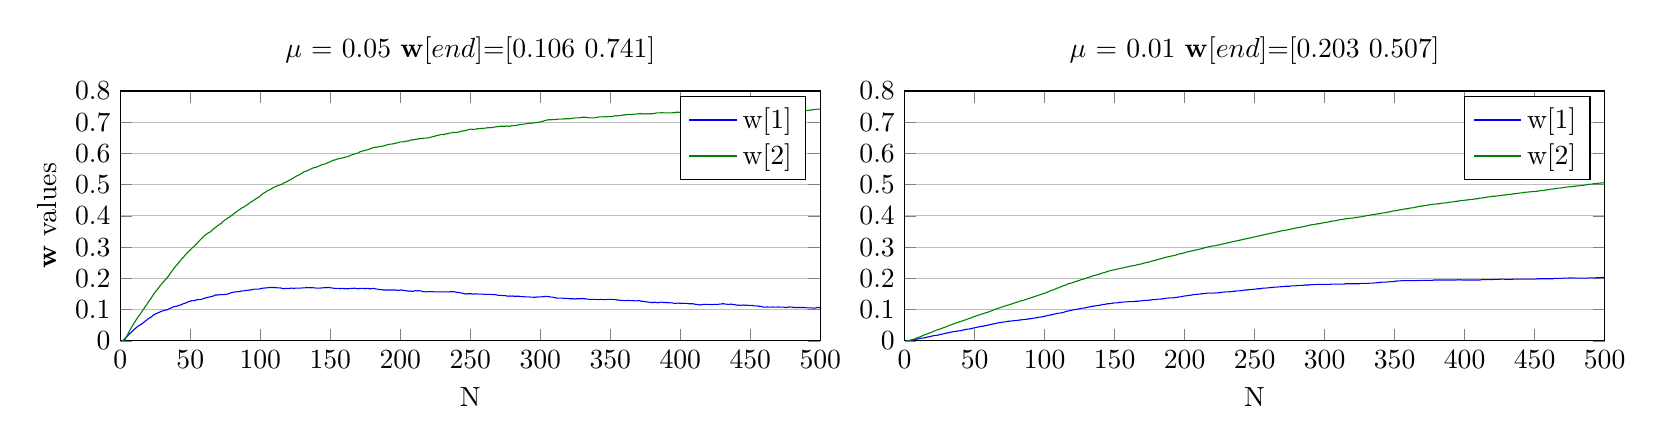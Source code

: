 % This file was created by matlab2tikz v0.4.7 running on MATLAB 8.1.
% Copyright (c) 2008--2014, Nico Schlömer <nico.schloemer@gmail.com>
% All rights reserved.
% Minimal pgfplots version: 1.3
% 
% The latest updates can be retrieved from
%   http://www.mathworks.com/matlabcentral/fileexchange/22022-matlab2tikz
% where you can also make suggestions and rate matlab2tikz.
% 
\begin{tikzpicture}

\begin{axis}[%
width=3.5in,
height=1.25in,
scale only axis,
xmin=0,
xmax=500,
xlabel={N},
ymin=0,
ymax=0.8,
ytick={  0, 0.1, 0.2, 0.3, 0.4, 0.5, 0.6, 0.7, 0.8},
ylabel={$\mathbf{w}$ values},
ymajorgrids,
name=plot1,
title={$\mu$ = 0.05 $\mathbf{w}[end]$=[0.106 0.741]},
legend style={draw=black,fill=white,legend cell align=left}
]
\addplot [color=blue,solid]
  table[row sep=crcr]{1	0\\
2	0\\
3	0.006\\
4	0.011\\
5	0.015\\
6	0.02\\
7	0.024\\
8	0.028\\
9	0.033\\
10	0.037\\
11	0.041\\
12	0.045\\
13	0.048\\
14	0.051\\
15	0.053\\
16	0.057\\
17	0.06\\
18	0.064\\
19	0.067\\
20	0.071\\
21	0.074\\
22	0.076\\
23	0.08\\
24	0.084\\
25	0.086\\
26	0.088\\
27	0.09\\
28	0.092\\
29	0.094\\
30	0.096\\
31	0.097\\
32	0.099\\
33	0.099\\
34	0.101\\
35	0.103\\
36	0.105\\
37	0.107\\
38	0.109\\
39	0.11\\
40	0.111\\
41	0.112\\
42	0.114\\
43	0.115\\
44	0.117\\
45	0.119\\
46	0.12\\
47	0.122\\
48	0.124\\
49	0.126\\
50	0.127\\
51	0.129\\
52	0.129\\
53	0.129\\
54	0.131\\
55	0.132\\
56	0.132\\
57	0.132\\
58	0.133\\
59	0.135\\
60	0.136\\
61	0.138\\
62	0.139\\
63	0.14\\
64	0.141\\
65	0.142\\
66	0.143\\
67	0.145\\
68	0.147\\
69	0.147\\
70	0.147\\
71	0.148\\
72	0.148\\
73	0.148\\
74	0.148\\
75	0.149\\
76	0.149\\
77	0.151\\
78	0.152\\
79	0.154\\
80	0.155\\
81	0.156\\
82	0.157\\
83	0.157\\
84	0.158\\
85	0.158\\
86	0.159\\
87	0.16\\
88	0.16\\
89	0.161\\
90	0.162\\
91	0.162\\
92	0.163\\
93	0.163\\
94	0.164\\
95	0.165\\
96	0.166\\
97	0.166\\
98	0.166\\
99	0.166\\
100	0.167\\
101	0.168\\
102	0.169\\
103	0.169\\
104	0.17\\
105	0.17\\
106	0.171\\
107	0.171\\
108	0.171\\
109	0.171\\
110	0.171\\
111	0.171\\
112	0.17\\
113	0.17\\
114	0.17\\
115	0.169\\
116	0.168\\
117	0.167\\
118	0.168\\
119	0.168\\
120	0.168\\
121	0.168\\
122	0.169\\
123	0.169\\
124	0.168\\
125	0.169\\
126	0.169\\
127	0.169\\
128	0.169\\
129	0.169\\
130	0.17\\
131	0.17\\
132	0.17\\
133	0.171\\
134	0.17\\
135	0.171\\
136	0.17\\
137	0.171\\
138	0.17\\
139	0.17\\
140	0.169\\
141	0.169\\
142	0.169\\
143	0.169\\
144	0.17\\
145	0.17\\
146	0.171\\
147	0.17\\
148	0.171\\
149	0.171\\
150	0.17\\
151	0.17\\
152	0.169\\
153	0.168\\
154	0.168\\
155	0.168\\
156	0.168\\
157	0.167\\
158	0.168\\
159	0.168\\
160	0.167\\
161	0.168\\
162	0.167\\
163	0.167\\
164	0.168\\
165	0.168\\
166	0.168\\
167	0.169\\
168	0.168\\
169	0.168\\
170	0.167\\
171	0.168\\
172	0.168\\
173	0.168\\
174	0.168\\
175	0.167\\
176	0.168\\
177	0.168\\
178	0.167\\
179	0.167\\
180	0.168\\
181	0.168\\
182	0.167\\
183	0.166\\
184	0.166\\
185	0.164\\
186	0.164\\
187	0.164\\
188	0.163\\
189	0.163\\
190	0.163\\
191	0.163\\
192	0.163\\
193	0.163\\
194	0.163\\
195	0.163\\
196	0.163\\
197	0.163\\
198	0.162\\
199	0.162\\
200	0.163\\
201	0.163\\
202	0.162\\
203	0.161\\
204	0.161\\
205	0.16\\
206	0.159\\
207	0.16\\
208	0.159\\
209	0.159\\
210	0.16\\
211	0.161\\
212	0.16\\
213	0.161\\
214	0.16\\
215	0.16\\
216	0.158\\
217	0.158\\
218	0.157\\
219	0.157\\
220	0.158\\
221	0.158\\
222	0.158\\
223	0.158\\
224	0.157\\
225	0.157\\
226	0.157\\
227	0.157\\
228	0.157\\
229	0.157\\
230	0.157\\
231	0.157\\
232	0.157\\
233	0.157\\
234	0.157\\
235	0.157\\
236	0.158\\
237	0.157\\
238	0.158\\
239	0.157\\
240	0.156\\
241	0.155\\
242	0.155\\
243	0.154\\
244	0.153\\
245	0.152\\
246	0.151\\
247	0.15\\
248	0.151\\
249	0.151\\
250	0.151\\
251	0.151\\
252	0.15\\
253	0.15\\
254	0.151\\
255	0.15\\
256	0.15\\
257	0.15\\
258	0.15\\
259	0.15\\
260	0.149\\
261	0.149\\
262	0.149\\
263	0.149\\
264	0.149\\
265	0.149\\
266	0.148\\
267	0.148\\
268	0.148\\
269	0.147\\
270	0.146\\
271	0.146\\
272	0.146\\
273	0.145\\
274	0.145\\
275	0.145\\
276	0.144\\
277	0.143\\
278	0.144\\
279	0.143\\
280	0.144\\
281	0.143\\
282	0.143\\
283	0.143\\
284	0.143\\
285	0.143\\
286	0.142\\
287	0.142\\
288	0.142\\
289	0.141\\
290	0.141\\
291	0.141\\
292	0.141\\
293	0.14\\
294	0.14\\
295	0.14\\
296	0.139\\
297	0.141\\
298	0.14\\
299	0.141\\
300	0.141\\
301	0.141\\
302	0.142\\
303	0.142\\
304	0.143\\
305	0.142\\
306	0.142\\
307	0.141\\
308	0.14\\
309	0.14\\
310	0.139\\
311	0.138\\
312	0.137\\
313	0.137\\
314	0.137\\
315	0.137\\
316	0.137\\
317	0.136\\
318	0.136\\
319	0.136\\
320	0.136\\
321	0.135\\
322	0.135\\
323	0.135\\
324	0.135\\
325	0.134\\
326	0.135\\
327	0.135\\
328	0.135\\
329	0.135\\
330	0.136\\
331	0.135\\
332	0.135\\
333	0.134\\
334	0.134\\
335	0.133\\
336	0.133\\
337	0.133\\
338	0.133\\
339	0.133\\
340	0.133\\
341	0.132\\
342	0.132\\
343	0.133\\
344	0.133\\
345	0.132\\
346	0.132\\
347	0.132\\
348	0.133\\
349	0.133\\
350	0.133\\
351	0.133\\
352	0.133\\
353	0.132\\
354	0.132\\
355	0.131\\
356	0.131\\
357	0.13\\
358	0.13\\
359	0.129\\
360	0.129\\
361	0.129\\
362	0.129\\
363	0.13\\
364	0.129\\
365	0.129\\
366	0.129\\
367	0.129\\
368	0.128\\
369	0.128\\
370	0.129\\
371	0.129\\
372	0.127\\
373	0.127\\
374	0.126\\
375	0.126\\
376	0.125\\
377	0.124\\
378	0.124\\
379	0.123\\
380	0.123\\
381	0.123\\
382	0.124\\
383	0.123\\
384	0.122\\
385	0.123\\
386	0.124\\
387	0.124\\
388	0.123\\
389	0.123\\
390	0.123\\
391	0.122\\
392	0.123\\
393	0.122\\
394	0.122\\
395	0.121\\
396	0.12\\
397	0.12\\
398	0.121\\
399	0.121\\
400	0.12\\
401	0.121\\
402	0.12\\
403	0.12\\
404	0.12\\
405	0.12\\
406	0.119\\
407	0.119\\
408	0.119\\
409	0.119\\
410	0.118\\
411	0.117\\
412	0.117\\
413	0.116\\
414	0.115\\
415	0.116\\
416	0.116\\
417	0.117\\
418	0.117\\
419	0.117\\
420	0.117\\
421	0.117\\
422	0.116\\
423	0.116\\
424	0.117\\
425	0.117\\
426	0.117\\
427	0.117\\
428	0.118\\
429	0.118\\
430	0.119\\
431	0.119\\
432	0.118\\
433	0.118\\
434	0.117\\
435	0.117\\
436	0.118\\
437	0.117\\
438	0.117\\
439	0.116\\
440	0.115\\
441	0.114\\
442	0.115\\
443	0.114\\
444	0.114\\
445	0.115\\
446	0.114\\
447	0.115\\
448	0.114\\
449	0.114\\
450	0.114\\
451	0.114\\
452	0.113\\
453	0.112\\
454	0.112\\
455	0.112\\
456	0.111\\
457	0.111\\
458	0.11\\
459	0.109\\
460	0.108\\
461	0.108\\
462	0.109\\
463	0.108\\
464	0.108\\
465	0.108\\
466	0.109\\
467	0.108\\
468	0.108\\
469	0.108\\
470	0.109\\
471	0.108\\
472	0.108\\
473	0.108\\
474	0.108\\
475	0.107\\
476	0.107\\
477	0.108\\
478	0.109\\
479	0.108\\
480	0.108\\
481	0.107\\
482	0.107\\
483	0.107\\
484	0.107\\
485	0.107\\
486	0.107\\
487	0.107\\
488	0.107\\
489	0.107\\
490	0.106\\
491	0.106\\
492	0.106\\
493	0.106\\
494	0.106\\
495	0.105\\
496	0.105\\
497	0.106\\
498	0.107\\
499	0.107\\
500	0.106\\
};
\addlegendentry{w[1]};

\addplot [color=black!50!green,solid]
  table[row sep=crcr]{1	0\\
2	0\\
3	0\\
4	0.01\\
5	0.018\\
6	0.027\\
7	0.035\\
8	0.043\\
9	0.051\\
10	0.058\\
11	0.065\\
12	0.072\\
13	0.079\\
14	0.084\\
15	0.091\\
16	0.097\\
17	0.104\\
18	0.111\\
19	0.117\\
20	0.124\\
21	0.131\\
22	0.136\\
23	0.144\\
24	0.15\\
25	0.157\\
26	0.162\\
27	0.168\\
28	0.174\\
29	0.179\\
30	0.185\\
31	0.19\\
32	0.195\\
33	0.2\\
34	0.205\\
35	0.211\\
36	0.218\\
37	0.224\\
38	0.23\\
39	0.236\\
40	0.241\\
41	0.246\\
42	0.252\\
43	0.257\\
44	0.263\\
45	0.267\\
46	0.273\\
47	0.278\\
48	0.282\\
49	0.287\\
50	0.291\\
51	0.296\\
52	0.3\\
53	0.304\\
54	0.309\\
55	0.313\\
56	0.318\\
57	0.323\\
58	0.327\\
59	0.332\\
60	0.336\\
61	0.34\\
62	0.343\\
63	0.346\\
64	0.348\\
65	0.352\\
66	0.356\\
67	0.36\\
68	0.363\\
69	0.367\\
70	0.37\\
71	0.374\\
72	0.375\\
73	0.381\\
74	0.384\\
75	0.388\\
76	0.39\\
77	0.394\\
78	0.396\\
79	0.4\\
80	0.403\\
81	0.407\\
82	0.41\\
83	0.413\\
84	0.417\\
85	0.42\\
86	0.423\\
87	0.426\\
88	0.428\\
89	0.431\\
90	0.433\\
91	0.437\\
92	0.44\\
93	0.444\\
94	0.446\\
95	0.449\\
96	0.452\\
97	0.455\\
98	0.458\\
99	0.46\\
100	0.464\\
101	0.468\\
102	0.472\\
103	0.474\\
104	0.477\\
105	0.48\\
106	0.483\\
107	0.484\\
108	0.487\\
109	0.49\\
110	0.492\\
111	0.494\\
112	0.496\\
113	0.498\\
114	0.499\\
115	0.501\\
116	0.502\\
117	0.506\\
118	0.508\\
119	0.51\\
120	0.512\\
121	0.515\\
122	0.517\\
123	0.52\\
124	0.522\\
125	0.525\\
126	0.528\\
127	0.53\\
128	0.532\\
129	0.535\\
130	0.537\\
131	0.541\\
132	0.542\\
133	0.544\\
134	0.545\\
135	0.548\\
136	0.55\\
137	0.552\\
138	0.554\\
139	0.555\\
140	0.556\\
141	0.558\\
142	0.56\\
143	0.562\\
144	0.564\\
145	0.565\\
146	0.566\\
147	0.568\\
148	0.57\\
149	0.572\\
150	0.573\\
151	0.576\\
152	0.578\\
153	0.579\\
154	0.58\\
155	0.582\\
156	0.583\\
157	0.584\\
158	0.585\\
159	0.586\\
160	0.587\\
161	0.589\\
162	0.589\\
163	0.591\\
164	0.593\\
165	0.595\\
166	0.596\\
167	0.598\\
168	0.599\\
169	0.601\\
170	0.601\\
171	0.605\\
172	0.606\\
173	0.608\\
174	0.609\\
175	0.61\\
176	0.611\\
177	0.612\\
178	0.614\\
179	0.616\\
180	0.617\\
181	0.619\\
182	0.62\\
183	0.62\\
184	0.621\\
185	0.622\\
186	0.622\\
187	0.623\\
188	0.624\\
189	0.625\\
190	0.627\\
191	0.628\\
192	0.629\\
193	0.63\\
194	0.63\\
195	0.631\\
196	0.632\\
197	0.633\\
198	0.634\\
199	0.635\\
200	0.637\\
201	0.637\\
202	0.637\\
203	0.638\\
204	0.639\\
205	0.64\\
206	0.64\\
207	0.642\\
208	0.643\\
209	0.644\\
210	0.644\\
211	0.645\\
212	0.646\\
213	0.647\\
214	0.647\\
215	0.648\\
216	0.648\\
217	0.649\\
218	0.649\\
219	0.65\\
220	0.65\\
221	0.651\\
222	0.652\\
223	0.654\\
224	0.654\\
225	0.656\\
226	0.657\\
227	0.658\\
228	0.659\\
229	0.661\\
230	0.661\\
231	0.66\\
232	0.662\\
233	0.663\\
234	0.663\\
235	0.665\\
236	0.666\\
237	0.666\\
238	0.668\\
239	0.667\\
240	0.667\\
241	0.668\\
242	0.669\\
243	0.67\\
244	0.672\\
245	0.672\\
246	0.673\\
247	0.673\\
248	0.675\\
249	0.677\\
250	0.677\\
251	0.678\\
252	0.677\\
253	0.677\\
254	0.678\\
255	0.679\\
256	0.679\\
257	0.68\\
258	0.68\\
259	0.68\\
260	0.681\\
261	0.681\\
262	0.682\\
263	0.683\\
264	0.682\\
265	0.683\\
266	0.683\\
267	0.684\\
268	0.685\\
269	0.686\\
270	0.685\\
271	0.687\\
272	0.687\\
273	0.687\\
274	0.687\\
275	0.687\\
276	0.688\\
277	0.687\\
278	0.687\\
279	0.688\\
280	0.689\\
281	0.689\\
282	0.689\\
283	0.69\\
284	0.691\\
285	0.692\\
286	0.693\\
287	0.693\\
288	0.694\\
289	0.694\\
290	0.695\\
291	0.696\\
292	0.697\\
293	0.696\\
294	0.697\\
295	0.698\\
296	0.698\\
297	0.699\\
298	0.699\\
299	0.7\\
300	0.701\\
301	0.702\\
302	0.703\\
303	0.705\\
304	0.706\\
305	0.707\\
306	0.708\\
307	0.708\\
308	0.708\\
309	0.709\\
310	0.708\\
311	0.709\\
312	0.709\\
313	0.71\\
314	0.71\\
315	0.71\\
316	0.71\\
317	0.711\\
318	0.711\\
319	0.711\\
320	0.711\\
321	0.711\\
322	0.712\\
323	0.713\\
324	0.713\\
325	0.714\\
326	0.714\\
327	0.714\\
328	0.714\\
329	0.715\\
330	0.716\\
331	0.716\\
332	0.716\\
333	0.715\\
334	0.715\\
335	0.714\\
336	0.714\\
337	0.714\\
338	0.714\\
339	0.714\\
340	0.715\\
341	0.716\\
342	0.717\\
343	0.717\\
344	0.717\\
345	0.717\\
346	0.718\\
347	0.717\\
348	0.718\\
349	0.718\\
350	0.718\\
351	0.718\\
352	0.719\\
353	0.72\\
354	0.721\\
355	0.72\\
356	0.721\\
357	0.721\\
358	0.722\\
359	0.723\\
360	0.723\\
361	0.724\\
362	0.724\\
363	0.725\\
364	0.725\\
365	0.725\\
366	0.725\\
367	0.726\\
368	0.726\\
369	0.726\\
370	0.727\\
371	0.727\\
372	0.727\\
373	0.727\\
374	0.726\\
375	0.727\\
376	0.727\\
377	0.726\\
378	0.727\\
379	0.727\\
380	0.727\\
381	0.728\\
382	0.728\\
383	0.73\\
384	0.73\\
385	0.73\\
386	0.73\\
387	0.731\\
388	0.73\\
389	0.73\\
390	0.73\\
391	0.73\\
392	0.73\\
393	0.73\\
394	0.73\\
395	0.731\\
396	0.73\\
397	0.732\\
398	0.732\\
399	0.732\\
400	0.731\\
401	0.732\\
402	0.733\\
403	0.732\\
404	0.732\\
405	0.733\\
406	0.732\\
407	0.732\\
408	0.732\\
409	0.732\\
410	0.732\\
411	0.732\\
412	0.732\\
413	0.732\\
414	0.732\\
415	0.732\\
416	0.733\\
417	0.733\\
418	0.734\\
419	0.734\\
420	0.735\\
421	0.735\\
422	0.734\\
423	0.735\\
424	0.735\\
425	0.735\\
426	0.734\\
427	0.735\\
428	0.735\\
429	0.735\\
430	0.736\\
431	0.735\\
432	0.736\\
433	0.735\\
434	0.734\\
435	0.734\\
436	0.734\\
437	0.735\\
438	0.735\\
439	0.734\\
440	0.734\\
441	0.734\\
442	0.735\\
443	0.735\\
444	0.736\\
445	0.736\\
446	0.735\\
447	0.735\\
448	0.734\\
449	0.735\\
450	0.735\\
451	0.735\\
452	0.734\\
453	0.734\\
454	0.734\\
455	0.734\\
456	0.735\\
457	0.735\\
458	0.735\\
459	0.735\\
460	0.736\\
461	0.736\\
462	0.736\\
463	0.735\\
464	0.735\\
465	0.735\\
466	0.736\\
467	0.737\\
468	0.737\\
469	0.737\\
470	0.737\\
471	0.736\\
472	0.737\\
473	0.736\\
474	0.736\\
475	0.736\\
476	0.736\\
477	0.737\\
478	0.737\\
479	0.738\\
480	0.738\\
481	0.736\\
482	0.737\\
483	0.737\\
484	0.737\\
485	0.738\\
486	0.738\\
487	0.738\\
488	0.738\\
489	0.737\\
490	0.737\\
491	0.738\\
492	0.738\\
493	0.739\\
494	0.739\\
495	0.74\\
496	0.741\\
497	0.741\\
498	0.742\\
499	0.742\\
500	0.741\\
};
\addlegendentry{w[2]};

\end{axis}

\begin{axis}[%
width=3.5in,
height=1.25in,
scale only axis,
xmin=0,
xmax=500,
xlabel={N},
ymin=0,
ymax=0.8,
ytick={  0, 0.1, 0.2, 0.3, 0.4, 0.5, 0.6, 0.7, 0.8},
ymajorgrids,
at=(plot1.right of south east),
anchor=left of south west,
title={$\mu$ = 0.01 $\mathbf{w}[end]$=[0.203 0.507]},
legend style={draw=black,fill=white,legend cell align=left}
]
\addplot [color=blue,solid]
  table[row sep=crcr]{1	0\\
2	0\\
3	0.001\\
4	0.002\\
5	0.003\\
6	0.003\\
7	0.004\\
8	0.005\\
9	0.006\\
10	0.007\\
11	0.008\\
12	0.009\\
13	0.009\\
14	0.01\\
15	0.011\\
16	0.012\\
17	0.013\\
18	0.014\\
19	0.015\\
20	0.016\\
21	0.017\\
22	0.018\\
23	0.018\\
24	0.019\\
25	0.02\\
26	0.021\\
27	0.022\\
28	0.023\\
29	0.024\\
30	0.025\\
31	0.026\\
32	0.027\\
33	0.028\\
34	0.029\\
35	0.03\\
36	0.03\\
37	0.031\\
38	0.032\\
39	0.032\\
40	0.033\\
41	0.034\\
42	0.035\\
43	0.036\\
44	0.037\\
45	0.038\\
46	0.038\\
47	0.039\\
48	0.04\\
49	0.041\\
50	0.042\\
51	0.043\\
52	0.044\\
53	0.045\\
54	0.046\\
55	0.047\\
56	0.047\\
57	0.048\\
58	0.049\\
59	0.05\\
60	0.051\\
61	0.052\\
62	0.053\\
63	0.054\\
64	0.055\\
65	0.056\\
66	0.057\\
67	0.058\\
68	0.059\\
69	0.059\\
70	0.06\\
71	0.061\\
72	0.061\\
73	0.062\\
74	0.063\\
75	0.063\\
76	0.064\\
77	0.064\\
78	0.065\\
79	0.065\\
80	0.066\\
81	0.066\\
82	0.067\\
83	0.067\\
84	0.068\\
85	0.068\\
86	0.069\\
87	0.069\\
88	0.07\\
89	0.071\\
90	0.071\\
91	0.072\\
92	0.073\\
93	0.073\\
94	0.074\\
95	0.075\\
96	0.076\\
97	0.076\\
98	0.077\\
99	0.078\\
100	0.079\\
101	0.08\\
102	0.081\\
103	0.082\\
104	0.083\\
105	0.084\\
106	0.085\\
107	0.086\\
108	0.087\\
109	0.088\\
110	0.089\\
111	0.089\\
112	0.09\\
113	0.091\\
114	0.092\\
115	0.094\\
116	0.095\\
117	0.096\\
118	0.097\\
119	0.098\\
120	0.099\\
121	0.1\\
122	0.101\\
123	0.101\\
124	0.102\\
125	0.103\\
126	0.104\\
127	0.105\\
128	0.105\\
129	0.106\\
130	0.107\\
131	0.108\\
132	0.109\\
133	0.11\\
134	0.111\\
135	0.111\\
136	0.112\\
137	0.113\\
138	0.113\\
139	0.114\\
140	0.115\\
141	0.116\\
142	0.117\\
143	0.117\\
144	0.118\\
145	0.119\\
146	0.119\\
147	0.12\\
148	0.12\\
149	0.121\\
150	0.122\\
151	0.122\\
152	0.122\\
153	0.123\\
154	0.123\\
155	0.124\\
156	0.124\\
157	0.125\\
158	0.125\\
159	0.125\\
160	0.126\\
161	0.126\\
162	0.126\\
163	0.126\\
164	0.126\\
165	0.127\\
166	0.127\\
167	0.127\\
168	0.128\\
169	0.128\\
170	0.129\\
171	0.129\\
172	0.13\\
173	0.13\\
174	0.13\\
175	0.131\\
176	0.131\\
177	0.132\\
178	0.132\\
179	0.132\\
180	0.133\\
181	0.134\\
182	0.134\\
183	0.134\\
184	0.135\\
185	0.135\\
186	0.136\\
187	0.137\\
188	0.137\\
189	0.138\\
190	0.138\\
191	0.138\\
192	0.138\\
193	0.139\\
194	0.139\\
195	0.14\\
196	0.141\\
197	0.141\\
198	0.142\\
199	0.143\\
200	0.144\\
201	0.144\\
202	0.145\\
203	0.146\\
204	0.146\\
205	0.147\\
206	0.148\\
207	0.148\\
208	0.149\\
209	0.149\\
210	0.15\\
211	0.15\\
212	0.151\\
213	0.151\\
214	0.152\\
215	0.152\\
216	0.153\\
217	0.153\\
218	0.153\\
219	0.153\\
220	0.153\\
221	0.153\\
222	0.154\\
223	0.154\\
224	0.154\\
225	0.155\\
226	0.155\\
227	0.156\\
228	0.156\\
229	0.157\\
230	0.157\\
231	0.157\\
232	0.157\\
233	0.158\\
234	0.158\\
235	0.159\\
236	0.159\\
237	0.16\\
238	0.16\\
239	0.16\\
240	0.161\\
241	0.161\\
242	0.162\\
243	0.163\\
244	0.163\\
245	0.163\\
246	0.164\\
247	0.164\\
248	0.165\\
249	0.165\\
250	0.166\\
251	0.166\\
252	0.167\\
253	0.167\\
254	0.167\\
255	0.168\\
256	0.169\\
257	0.169\\
258	0.169\\
259	0.17\\
260	0.17\\
261	0.171\\
262	0.171\\
263	0.171\\
264	0.172\\
265	0.172\\
266	0.172\\
267	0.173\\
268	0.173\\
269	0.174\\
270	0.174\\
271	0.174\\
272	0.175\\
273	0.175\\
274	0.175\\
275	0.175\\
276	0.176\\
277	0.176\\
278	0.176\\
279	0.176\\
280	0.177\\
281	0.177\\
282	0.178\\
283	0.178\\
284	0.178\\
285	0.178\\
286	0.179\\
287	0.179\\
288	0.179\\
289	0.179\\
290	0.18\\
291	0.18\\
292	0.18\\
293	0.18\\
294	0.181\\
295	0.181\\
296	0.181\\
297	0.181\\
298	0.181\\
299	0.181\\
300	0.181\\
301	0.181\\
302	0.181\\
303	0.181\\
304	0.181\\
305	0.182\\
306	0.182\\
307	0.182\\
308	0.182\\
309	0.182\\
310	0.182\\
311	0.182\\
312	0.182\\
313	0.182\\
314	0.182\\
315	0.183\\
316	0.183\\
317	0.183\\
318	0.183\\
319	0.183\\
320	0.183\\
321	0.183\\
322	0.183\\
323	0.183\\
324	0.183\\
325	0.183\\
326	0.184\\
327	0.184\\
328	0.184\\
329	0.184\\
330	0.184\\
331	0.184\\
332	0.185\\
333	0.185\\
334	0.185\\
335	0.185\\
336	0.186\\
337	0.186\\
338	0.187\\
339	0.187\\
340	0.187\\
341	0.188\\
342	0.188\\
343	0.188\\
344	0.188\\
345	0.189\\
346	0.189\\
347	0.19\\
348	0.19\\
349	0.19\\
350	0.191\\
351	0.191\\
352	0.192\\
353	0.192\\
354	0.192\\
355	0.193\\
356	0.193\\
357	0.193\\
358	0.193\\
359	0.193\\
360	0.193\\
361	0.193\\
362	0.193\\
363	0.193\\
364	0.193\\
365	0.193\\
366	0.193\\
367	0.194\\
368	0.193\\
369	0.194\\
370	0.194\\
371	0.194\\
372	0.194\\
373	0.194\\
374	0.194\\
375	0.194\\
376	0.194\\
377	0.194\\
378	0.195\\
379	0.195\\
380	0.195\\
381	0.195\\
382	0.195\\
383	0.195\\
384	0.195\\
385	0.195\\
386	0.195\\
387	0.195\\
388	0.195\\
389	0.195\\
390	0.195\\
391	0.195\\
392	0.195\\
393	0.195\\
394	0.195\\
395	0.196\\
396	0.195\\
397	0.196\\
398	0.195\\
399	0.195\\
400	0.195\\
401	0.195\\
402	0.195\\
403	0.195\\
404	0.195\\
405	0.195\\
406	0.195\\
407	0.195\\
408	0.195\\
409	0.195\\
410	0.195\\
411	0.195\\
412	0.196\\
413	0.196\\
414	0.196\\
415	0.196\\
416	0.196\\
417	0.196\\
418	0.196\\
419	0.196\\
420	0.196\\
421	0.197\\
422	0.197\\
423	0.197\\
424	0.197\\
425	0.197\\
426	0.198\\
427	0.198\\
428	0.198\\
429	0.197\\
430	0.197\\
431	0.197\\
432	0.197\\
433	0.197\\
434	0.197\\
435	0.198\\
436	0.198\\
437	0.198\\
438	0.198\\
439	0.198\\
440	0.198\\
441	0.198\\
442	0.198\\
443	0.198\\
444	0.198\\
445	0.198\\
446	0.198\\
447	0.198\\
448	0.198\\
449	0.198\\
450	0.198\\
451	0.198\\
452	0.199\\
453	0.199\\
454	0.199\\
455	0.199\\
456	0.199\\
457	0.199\\
458	0.199\\
459	0.199\\
460	0.199\\
461	0.199\\
462	0.199\\
463	0.199\\
464	0.2\\
465	0.2\\
466	0.2\\
467	0.2\\
468	0.2\\
469	0.2\\
470	0.201\\
471	0.201\\
472	0.201\\
473	0.201\\
474	0.201\\
475	0.202\\
476	0.201\\
477	0.202\\
478	0.202\\
479	0.201\\
480	0.201\\
481	0.201\\
482	0.201\\
483	0.201\\
484	0.201\\
485	0.201\\
486	0.201\\
487	0.201\\
488	0.201\\
489	0.202\\
490	0.202\\
491	0.202\\
492	0.202\\
493	0.202\\
494	0.202\\
495	0.203\\
496	0.202\\
497	0.203\\
498	0.203\\
499	0.203\\
500	0.203\\
};
\addlegendentry{w[1]};

\addplot [color=black!50!green,solid]
  table[row sep=crcr]{1	0\\
2	0\\
3	0\\
4	0.002\\
5	0.003\\
6	0.005\\
7	0.006\\
8	0.008\\
9	0.01\\
10	0.012\\
11	0.013\\
12	0.015\\
13	0.017\\
14	0.019\\
15	0.021\\
16	0.022\\
17	0.024\\
18	0.026\\
19	0.027\\
20	0.029\\
21	0.031\\
22	0.033\\
23	0.035\\
24	0.036\\
25	0.038\\
26	0.039\\
27	0.041\\
28	0.043\\
29	0.044\\
30	0.046\\
31	0.048\\
32	0.05\\
33	0.051\\
34	0.053\\
35	0.055\\
36	0.056\\
37	0.058\\
38	0.059\\
39	0.061\\
40	0.062\\
41	0.064\\
42	0.065\\
43	0.067\\
44	0.068\\
45	0.07\\
46	0.072\\
47	0.073\\
48	0.075\\
49	0.077\\
50	0.078\\
51	0.08\\
52	0.081\\
53	0.083\\
54	0.084\\
55	0.086\\
56	0.087\\
57	0.089\\
58	0.09\\
59	0.091\\
60	0.093\\
61	0.095\\
62	0.096\\
63	0.098\\
64	0.1\\
65	0.102\\
66	0.103\\
67	0.105\\
68	0.106\\
69	0.108\\
70	0.109\\
71	0.111\\
72	0.112\\
73	0.114\\
74	0.115\\
75	0.116\\
76	0.118\\
77	0.119\\
78	0.121\\
79	0.122\\
80	0.124\\
81	0.125\\
82	0.127\\
83	0.128\\
84	0.129\\
85	0.13\\
86	0.132\\
87	0.133\\
88	0.135\\
89	0.136\\
90	0.138\\
91	0.139\\
92	0.141\\
93	0.142\\
94	0.144\\
95	0.145\\
96	0.147\\
97	0.148\\
98	0.15\\
99	0.151\\
100	0.153\\
101	0.154\\
102	0.156\\
103	0.158\\
104	0.16\\
105	0.162\\
106	0.163\\
107	0.165\\
108	0.167\\
109	0.169\\
110	0.17\\
111	0.172\\
112	0.174\\
113	0.176\\
114	0.177\\
115	0.179\\
116	0.181\\
117	0.183\\
118	0.184\\
119	0.185\\
120	0.187\\
121	0.188\\
122	0.19\\
123	0.191\\
124	0.193\\
125	0.194\\
126	0.196\\
127	0.197\\
128	0.198\\
129	0.2\\
130	0.201\\
131	0.203\\
132	0.204\\
133	0.206\\
134	0.207\\
135	0.209\\
136	0.21\\
137	0.211\\
138	0.212\\
139	0.214\\
140	0.215\\
141	0.217\\
142	0.218\\
143	0.219\\
144	0.221\\
145	0.222\\
146	0.224\\
147	0.225\\
148	0.226\\
149	0.227\\
150	0.228\\
151	0.229\\
152	0.23\\
153	0.231\\
154	0.232\\
155	0.233\\
156	0.234\\
157	0.235\\
158	0.236\\
159	0.237\\
160	0.238\\
161	0.239\\
162	0.24\\
163	0.24\\
164	0.242\\
165	0.242\\
166	0.244\\
167	0.244\\
168	0.246\\
169	0.246\\
170	0.248\\
171	0.249\\
172	0.25\\
173	0.251\\
174	0.252\\
175	0.253\\
176	0.255\\
177	0.256\\
178	0.257\\
179	0.258\\
180	0.259\\
181	0.261\\
182	0.262\\
183	0.263\\
184	0.264\\
185	0.266\\
186	0.267\\
187	0.268\\
188	0.269\\
189	0.27\\
190	0.271\\
191	0.272\\
192	0.273\\
193	0.274\\
194	0.275\\
195	0.277\\
196	0.278\\
197	0.279\\
198	0.28\\
199	0.281\\
200	0.282\\
201	0.284\\
202	0.285\\
203	0.286\\
204	0.287\\
205	0.288\\
206	0.289\\
207	0.29\\
208	0.291\\
209	0.292\\
210	0.293\\
211	0.294\\
212	0.295\\
213	0.296\\
214	0.298\\
215	0.299\\
216	0.3\\
217	0.301\\
218	0.302\\
219	0.303\\
220	0.304\\
221	0.304\\
222	0.305\\
223	0.306\\
224	0.307\\
225	0.308\\
226	0.309\\
227	0.31\\
228	0.311\\
229	0.312\\
230	0.313\\
231	0.314\\
232	0.315\\
233	0.316\\
234	0.317\\
235	0.318\\
236	0.319\\
237	0.32\\
238	0.321\\
239	0.322\\
240	0.323\\
241	0.324\\
242	0.325\\
243	0.326\\
244	0.327\\
245	0.328\\
246	0.329\\
247	0.33\\
248	0.331\\
249	0.332\\
250	0.333\\
251	0.334\\
252	0.335\\
253	0.336\\
254	0.337\\
255	0.338\\
256	0.339\\
257	0.34\\
258	0.341\\
259	0.342\\
260	0.343\\
261	0.344\\
262	0.345\\
263	0.346\\
264	0.347\\
265	0.348\\
266	0.349\\
267	0.35\\
268	0.351\\
269	0.352\\
270	0.353\\
271	0.354\\
272	0.354\\
273	0.355\\
274	0.356\\
275	0.357\\
276	0.358\\
277	0.359\\
278	0.36\\
279	0.361\\
280	0.362\\
281	0.363\\
282	0.363\\
283	0.364\\
284	0.365\\
285	0.366\\
286	0.367\\
287	0.368\\
288	0.369\\
289	0.37\\
290	0.371\\
291	0.372\\
292	0.372\\
293	0.373\\
294	0.374\\
295	0.375\\
296	0.375\\
297	0.376\\
298	0.377\\
299	0.378\\
300	0.379\\
301	0.379\\
302	0.38\\
303	0.381\\
304	0.382\\
305	0.383\\
306	0.384\\
307	0.384\\
308	0.385\\
309	0.386\\
310	0.387\\
311	0.388\\
312	0.389\\
313	0.389\\
314	0.39\\
315	0.391\\
316	0.391\\
317	0.392\\
318	0.392\\
319	0.393\\
320	0.393\\
321	0.394\\
322	0.395\\
323	0.395\\
324	0.396\\
325	0.397\\
326	0.397\\
327	0.398\\
328	0.399\\
329	0.4\\
330	0.401\\
331	0.402\\
332	0.402\\
333	0.403\\
334	0.404\\
335	0.404\\
336	0.405\\
337	0.406\\
338	0.407\\
339	0.407\\
340	0.408\\
341	0.409\\
342	0.41\\
343	0.41\\
344	0.411\\
345	0.412\\
346	0.413\\
347	0.414\\
348	0.415\\
349	0.416\\
350	0.416\\
351	0.417\\
352	0.418\\
353	0.419\\
354	0.42\\
355	0.42\\
356	0.421\\
357	0.422\\
358	0.423\\
359	0.423\\
360	0.424\\
361	0.425\\
362	0.426\\
363	0.426\\
364	0.427\\
365	0.428\\
366	0.429\\
367	0.43\\
368	0.431\\
369	0.431\\
370	0.432\\
371	0.433\\
372	0.433\\
373	0.434\\
374	0.435\\
375	0.436\\
376	0.436\\
377	0.437\\
378	0.438\\
379	0.438\\
380	0.438\\
381	0.439\\
382	0.439\\
383	0.44\\
384	0.441\\
385	0.441\\
386	0.442\\
387	0.442\\
388	0.443\\
389	0.444\\
390	0.444\\
391	0.445\\
392	0.445\\
393	0.446\\
394	0.447\\
395	0.447\\
396	0.448\\
397	0.449\\
398	0.449\\
399	0.45\\
400	0.45\\
401	0.451\\
402	0.451\\
403	0.452\\
404	0.452\\
405	0.453\\
406	0.453\\
407	0.454\\
408	0.455\\
409	0.455\\
410	0.456\\
411	0.457\\
412	0.457\\
413	0.458\\
414	0.459\\
415	0.459\\
416	0.46\\
417	0.461\\
418	0.461\\
419	0.462\\
420	0.463\\
421	0.463\\
422	0.463\\
423	0.464\\
424	0.464\\
425	0.465\\
426	0.466\\
427	0.466\\
428	0.467\\
429	0.467\\
430	0.468\\
431	0.468\\
432	0.469\\
433	0.469\\
434	0.47\\
435	0.471\\
436	0.471\\
437	0.472\\
438	0.472\\
439	0.473\\
440	0.474\\
441	0.474\\
442	0.475\\
443	0.475\\
444	0.476\\
445	0.476\\
446	0.477\\
447	0.477\\
448	0.478\\
449	0.478\\
450	0.478\\
451	0.479\\
452	0.479\\
453	0.48\\
454	0.481\\
455	0.481\\
456	0.482\\
457	0.482\\
458	0.483\\
459	0.484\\
460	0.484\\
461	0.485\\
462	0.486\\
463	0.486\\
464	0.487\\
465	0.488\\
466	0.488\\
467	0.489\\
468	0.489\\
469	0.49\\
470	0.49\\
471	0.491\\
472	0.492\\
473	0.492\\
474	0.493\\
475	0.493\\
476	0.494\\
477	0.494\\
478	0.495\\
479	0.495\\
480	0.496\\
481	0.496\\
482	0.497\\
483	0.497\\
484	0.498\\
485	0.498\\
486	0.499\\
487	0.5\\
488	0.5\\
489	0.501\\
490	0.502\\
491	0.502\\
492	0.503\\
493	0.503\\
494	0.504\\
495	0.504\\
496	0.505\\
497	0.505\\
498	0.506\\
499	0.506\\
500	0.507\\
};
\addlegendentry{w[2]};

\end{axis}
\end{tikzpicture}%